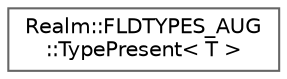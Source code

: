 digraph "Graphical Class Hierarchy"
{
 // LATEX_PDF_SIZE
  bgcolor="transparent";
  edge [fontname=Helvetica,fontsize=10,labelfontname=Helvetica,labelfontsize=10];
  node [fontname=Helvetica,fontsize=10,shape=box,height=0.2,width=0.4];
  rankdir="LR";
  Node0 [id="Node000000",label="Realm::FLDTYPES_AUG\l::TypePresent\< T \>",height=0.2,width=0.4,color="grey40", fillcolor="white", style="filled",URL="$structRealm_1_1FLDTYPES__AUG_1_1TypePresent.html",tooltip=" "];
}
